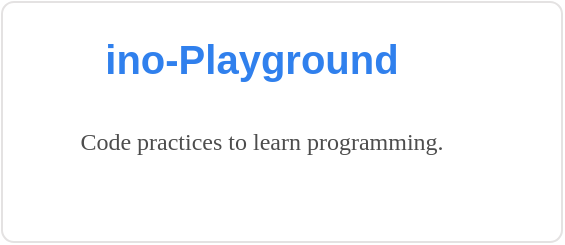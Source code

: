 <mxfile version="14.6.6" type="device"><diagram id="GaYLSxa_1EEYVOWpAxYj" name="Page-1"><mxGraphModel dx="1422" dy="804" grid="1" gridSize="10" guides="1" tooltips="1" connect="1" arrows="1" fold="1" page="1" pageScale="1" pageWidth="827" pageHeight="1169" math="0" shadow="0"><root><mxCell id="0"/><mxCell id="1" parent="0"/><mxCell id="A_ZhupFJPuSfDMz4PHYa-1" value="" style="rounded=1;whiteSpace=wrap;html=1;arcSize=5;strokeColor=#E4E2E2;" parent="1" vertex="1"><mxGeometry x="200" y="280" width="280" height="120" as="geometry"/></mxCell><mxCell id="A_ZhupFJPuSfDMz4PHYa-3" value="" style="shape=image;imageAspect=0;aspect=fixed;verticalLabelPosition=bottom;verticalAlign=top;image=https://assets.gitlab-static.net/assets/logo-d36b5212042cebc89b96df4bf6ac24e43db316143e89926c0db839ff694d2de4.svg;" parent="1" vertex="1"><mxGeometry x="220" y="295" width="25" height="25" as="geometry"/></mxCell><mxCell id="A_ZhupFJPuSfDMz4PHYa-6" value="&lt;p&gt;&lt;font size=&quot;1&quot;&gt;&lt;span style=&quot;font-size: 20px&quot;&gt;&lt;b&gt;ino-Playground&lt;/b&gt;&lt;/span&gt;&lt;/font&gt;&lt;/p&gt;" style="text;html=1;strokeColor=none;fillColor=none;align=center;verticalAlign=middle;whiteSpace=wrap;rounded=0;fontColor=#3080ED;" parent="1" vertex="1"><mxGeometry x="250" y="287.5" width="150" height="40" as="geometry"/></mxCell><mxCell id="A_ZhupFJPuSfDMz4PHYa-7" value="&lt;pre style=&quot;overflow-wrap: break-word&quot;&gt;&lt;font color=&quot;#4d4d4d&quot; face=&quot;Verdana&quot;&gt;Code practices to learn programming.&lt;/font&gt;&lt;/pre&gt;" style="text;html=1;strokeColor=none;fillColor=none;align=center;verticalAlign=middle;whiteSpace=wrap;rounded=0;" parent="1" vertex="1"><mxGeometry x="220" y="340" width="220" height="20" as="geometry"/></mxCell></root></mxGraphModel></diagram></mxfile>